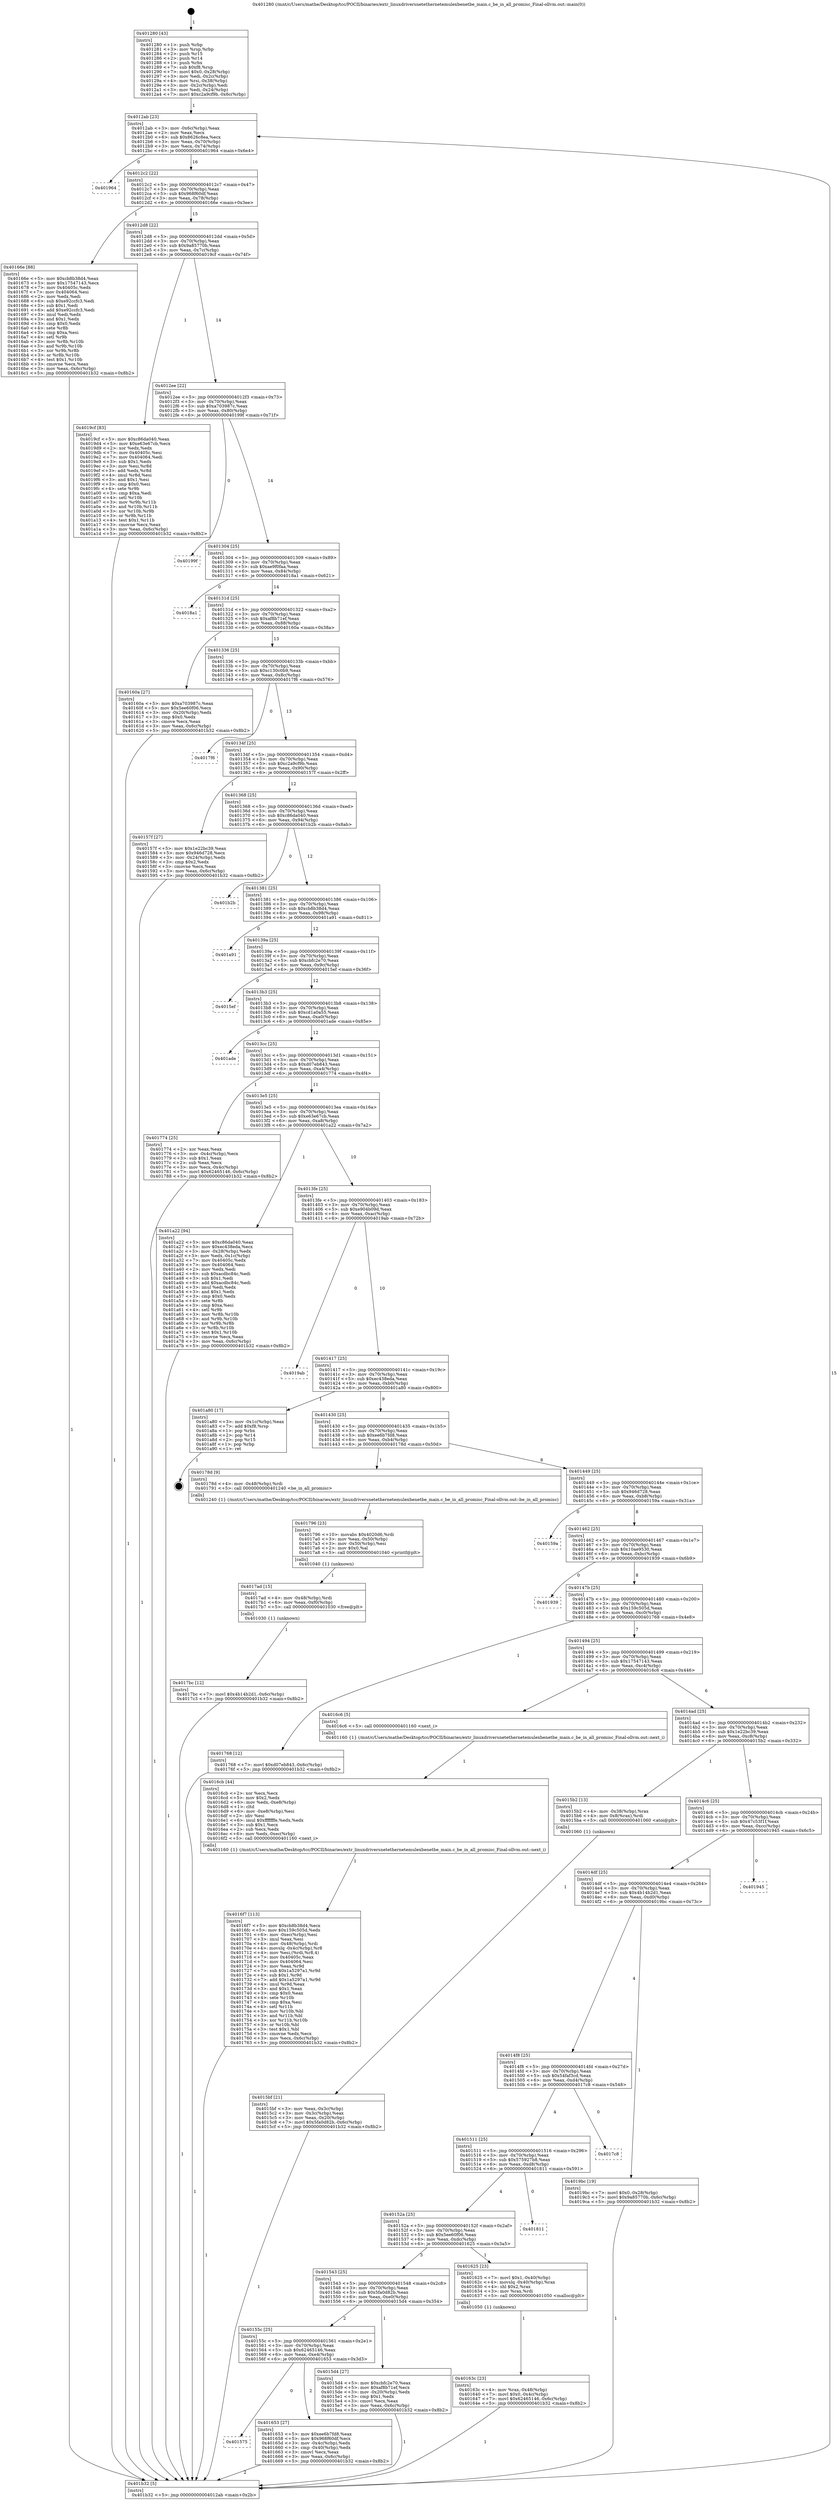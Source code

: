 digraph "0x401280" {
  label = "0x401280 (/mnt/c/Users/mathe/Desktop/tcc/POCII/binaries/extr_linuxdriversnetethernetemulexbenetbe_main.c_be_in_all_promisc_Final-ollvm.out::main(0))"
  labelloc = "t"
  node[shape=record]

  Entry [label="",width=0.3,height=0.3,shape=circle,fillcolor=black,style=filled]
  "0x4012ab" [label="{
     0x4012ab [23]\l
     | [instrs]\l
     &nbsp;&nbsp;0x4012ab \<+3\>: mov -0x6c(%rbp),%eax\l
     &nbsp;&nbsp;0x4012ae \<+2\>: mov %eax,%ecx\l
     &nbsp;&nbsp;0x4012b0 \<+6\>: sub $0x8626c8ea,%ecx\l
     &nbsp;&nbsp;0x4012b6 \<+3\>: mov %eax,-0x70(%rbp)\l
     &nbsp;&nbsp;0x4012b9 \<+3\>: mov %ecx,-0x74(%rbp)\l
     &nbsp;&nbsp;0x4012bc \<+6\>: je 0000000000401964 \<main+0x6e4\>\l
  }"]
  "0x401964" [label="{
     0x401964\l
  }", style=dashed]
  "0x4012c2" [label="{
     0x4012c2 [22]\l
     | [instrs]\l
     &nbsp;&nbsp;0x4012c2 \<+5\>: jmp 00000000004012c7 \<main+0x47\>\l
     &nbsp;&nbsp;0x4012c7 \<+3\>: mov -0x70(%rbp),%eax\l
     &nbsp;&nbsp;0x4012ca \<+5\>: sub $0x968f60df,%eax\l
     &nbsp;&nbsp;0x4012cf \<+3\>: mov %eax,-0x78(%rbp)\l
     &nbsp;&nbsp;0x4012d2 \<+6\>: je 000000000040166e \<main+0x3ee\>\l
  }"]
  Exit [label="",width=0.3,height=0.3,shape=circle,fillcolor=black,style=filled,peripheries=2]
  "0x40166e" [label="{
     0x40166e [88]\l
     | [instrs]\l
     &nbsp;&nbsp;0x40166e \<+5\>: mov $0xcb8b38d4,%eax\l
     &nbsp;&nbsp;0x401673 \<+5\>: mov $0x17547143,%ecx\l
     &nbsp;&nbsp;0x401678 \<+7\>: mov 0x40405c,%edx\l
     &nbsp;&nbsp;0x40167f \<+7\>: mov 0x404064,%esi\l
     &nbsp;&nbsp;0x401686 \<+2\>: mov %edx,%edi\l
     &nbsp;&nbsp;0x401688 \<+6\>: sub $0xe92ccfc3,%edi\l
     &nbsp;&nbsp;0x40168e \<+3\>: sub $0x1,%edi\l
     &nbsp;&nbsp;0x401691 \<+6\>: add $0xe92ccfc3,%edi\l
     &nbsp;&nbsp;0x401697 \<+3\>: imul %edi,%edx\l
     &nbsp;&nbsp;0x40169a \<+3\>: and $0x1,%edx\l
     &nbsp;&nbsp;0x40169d \<+3\>: cmp $0x0,%edx\l
     &nbsp;&nbsp;0x4016a0 \<+4\>: sete %r8b\l
     &nbsp;&nbsp;0x4016a4 \<+3\>: cmp $0xa,%esi\l
     &nbsp;&nbsp;0x4016a7 \<+4\>: setl %r9b\l
     &nbsp;&nbsp;0x4016ab \<+3\>: mov %r8b,%r10b\l
     &nbsp;&nbsp;0x4016ae \<+3\>: and %r9b,%r10b\l
     &nbsp;&nbsp;0x4016b1 \<+3\>: xor %r9b,%r8b\l
     &nbsp;&nbsp;0x4016b4 \<+3\>: or %r8b,%r10b\l
     &nbsp;&nbsp;0x4016b7 \<+4\>: test $0x1,%r10b\l
     &nbsp;&nbsp;0x4016bb \<+3\>: cmovne %ecx,%eax\l
     &nbsp;&nbsp;0x4016be \<+3\>: mov %eax,-0x6c(%rbp)\l
     &nbsp;&nbsp;0x4016c1 \<+5\>: jmp 0000000000401b32 \<main+0x8b2\>\l
  }"]
  "0x4012d8" [label="{
     0x4012d8 [22]\l
     | [instrs]\l
     &nbsp;&nbsp;0x4012d8 \<+5\>: jmp 00000000004012dd \<main+0x5d\>\l
     &nbsp;&nbsp;0x4012dd \<+3\>: mov -0x70(%rbp),%eax\l
     &nbsp;&nbsp;0x4012e0 \<+5\>: sub $0x9a85770b,%eax\l
     &nbsp;&nbsp;0x4012e5 \<+3\>: mov %eax,-0x7c(%rbp)\l
     &nbsp;&nbsp;0x4012e8 \<+6\>: je 00000000004019cf \<main+0x74f\>\l
  }"]
  "0x4017bc" [label="{
     0x4017bc [12]\l
     | [instrs]\l
     &nbsp;&nbsp;0x4017bc \<+7\>: movl $0x4b14b2d1,-0x6c(%rbp)\l
     &nbsp;&nbsp;0x4017c3 \<+5\>: jmp 0000000000401b32 \<main+0x8b2\>\l
  }"]
  "0x4019cf" [label="{
     0x4019cf [83]\l
     | [instrs]\l
     &nbsp;&nbsp;0x4019cf \<+5\>: mov $0xc86da040,%eax\l
     &nbsp;&nbsp;0x4019d4 \<+5\>: mov $0xe63e67cb,%ecx\l
     &nbsp;&nbsp;0x4019d9 \<+2\>: xor %edx,%edx\l
     &nbsp;&nbsp;0x4019db \<+7\>: mov 0x40405c,%esi\l
     &nbsp;&nbsp;0x4019e2 \<+7\>: mov 0x404064,%edi\l
     &nbsp;&nbsp;0x4019e9 \<+3\>: sub $0x1,%edx\l
     &nbsp;&nbsp;0x4019ec \<+3\>: mov %esi,%r8d\l
     &nbsp;&nbsp;0x4019ef \<+3\>: add %edx,%r8d\l
     &nbsp;&nbsp;0x4019f2 \<+4\>: imul %r8d,%esi\l
     &nbsp;&nbsp;0x4019f6 \<+3\>: and $0x1,%esi\l
     &nbsp;&nbsp;0x4019f9 \<+3\>: cmp $0x0,%esi\l
     &nbsp;&nbsp;0x4019fc \<+4\>: sete %r9b\l
     &nbsp;&nbsp;0x401a00 \<+3\>: cmp $0xa,%edi\l
     &nbsp;&nbsp;0x401a03 \<+4\>: setl %r10b\l
     &nbsp;&nbsp;0x401a07 \<+3\>: mov %r9b,%r11b\l
     &nbsp;&nbsp;0x401a0a \<+3\>: and %r10b,%r11b\l
     &nbsp;&nbsp;0x401a0d \<+3\>: xor %r10b,%r9b\l
     &nbsp;&nbsp;0x401a10 \<+3\>: or %r9b,%r11b\l
     &nbsp;&nbsp;0x401a13 \<+4\>: test $0x1,%r11b\l
     &nbsp;&nbsp;0x401a17 \<+3\>: cmovne %ecx,%eax\l
     &nbsp;&nbsp;0x401a1a \<+3\>: mov %eax,-0x6c(%rbp)\l
     &nbsp;&nbsp;0x401a1d \<+5\>: jmp 0000000000401b32 \<main+0x8b2\>\l
  }"]
  "0x4012ee" [label="{
     0x4012ee [22]\l
     | [instrs]\l
     &nbsp;&nbsp;0x4012ee \<+5\>: jmp 00000000004012f3 \<main+0x73\>\l
     &nbsp;&nbsp;0x4012f3 \<+3\>: mov -0x70(%rbp),%eax\l
     &nbsp;&nbsp;0x4012f6 \<+5\>: sub $0xa703987c,%eax\l
     &nbsp;&nbsp;0x4012fb \<+3\>: mov %eax,-0x80(%rbp)\l
     &nbsp;&nbsp;0x4012fe \<+6\>: je 000000000040199f \<main+0x71f\>\l
  }"]
  "0x4017ad" [label="{
     0x4017ad [15]\l
     | [instrs]\l
     &nbsp;&nbsp;0x4017ad \<+4\>: mov -0x48(%rbp),%rdi\l
     &nbsp;&nbsp;0x4017b1 \<+6\>: mov %eax,-0xf0(%rbp)\l
     &nbsp;&nbsp;0x4017b7 \<+5\>: call 0000000000401030 \<free@plt\>\l
     | [calls]\l
     &nbsp;&nbsp;0x401030 \{1\} (unknown)\l
  }"]
  "0x40199f" [label="{
     0x40199f\l
  }", style=dashed]
  "0x401304" [label="{
     0x401304 [25]\l
     | [instrs]\l
     &nbsp;&nbsp;0x401304 \<+5\>: jmp 0000000000401309 \<main+0x89\>\l
     &nbsp;&nbsp;0x401309 \<+3\>: mov -0x70(%rbp),%eax\l
     &nbsp;&nbsp;0x40130c \<+5\>: sub $0xae9f0faa,%eax\l
     &nbsp;&nbsp;0x401311 \<+6\>: mov %eax,-0x84(%rbp)\l
     &nbsp;&nbsp;0x401317 \<+6\>: je 00000000004018a1 \<main+0x621\>\l
  }"]
  "0x401796" [label="{
     0x401796 [23]\l
     | [instrs]\l
     &nbsp;&nbsp;0x401796 \<+10\>: movabs $0x4020d6,%rdi\l
     &nbsp;&nbsp;0x4017a0 \<+3\>: mov %eax,-0x50(%rbp)\l
     &nbsp;&nbsp;0x4017a3 \<+3\>: mov -0x50(%rbp),%esi\l
     &nbsp;&nbsp;0x4017a6 \<+2\>: mov $0x0,%al\l
     &nbsp;&nbsp;0x4017a8 \<+5\>: call 0000000000401040 \<printf@plt\>\l
     | [calls]\l
     &nbsp;&nbsp;0x401040 \{1\} (unknown)\l
  }"]
  "0x4018a1" [label="{
     0x4018a1\l
  }", style=dashed]
  "0x40131d" [label="{
     0x40131d [25]\l
     | [instrs]\l
     &nbsp;&nbsp;0x40131d \<+5\>: jmp 0000000000401322 \<main+0xa2\>\l
     &nbsp;&nbsp;0x401322 \<+3\>: mov -0x70(%rbp),%eax\l
     &nbsp;&nbsp;0x401325 \<+5\>: sub $0xaf8b71ef,%eax\l
     &nbsp;&nbsp;0x40132a \<+6\>: mov %eax,-0x88(%rbp)\l
     &nbsp;&nbsp;0x401330 \<+6\>: je 000000000040160a \<main+0x38a\>\l
  }"]
  "0x4016f7" [label="{
     0x4016f7 [113]\l
     | [instrs]\l
     &nbsp;&nbsp;0x4016f7 \<+5\>: mov $0xcb8b38d4,%ecx\l
     &nbsp;&nbsp;0x4016fc \<+5\>: mov $0x159c505d,%edx\l
     &nbsp;&nbsp;0x401701 \<+6\>: mov -0xec(%rbp),%esi\l
     &nbsp;&nbsp;0x401707 \<+3\>: imul %eax,%esi\l
     &nbsp;&nbsp;0x40170a \<+4\>: mov -0x48(%rbp),%rdi\l
     &nbsp;&nbsp;0x40170e \<+4\>: movslq -0x4c(%rbp),%r8\l
     &nbsp;&nbsp;0x401712 \<+4\>: mov %esi,(%rdi,%r8,4)\l
     &nbsp;&nbsp;0x401716 \<+7\>: mov 0x40405c,%eax\l
     &nbsp;&nbsp;0x40171d \<+7\>: mov 0x404064,%esi\l
     &nbsp;&nbsp;0x401724 \<+3\>: mov %eax,%r9d\l
     &nbsp;&nbsp;0x401727 \<+7\>: sub $0x1a5297a1,%r9d\l
     &nbsp;&nbsp;0x40172e \<+4\>: sub $0x1,%r9d\l
     &nbsp;&nbsp;0x401732 \<+7\>: add $0x1a5297a1,%r9d\l
     &nbsp;&nbsp;0x401739 \<+4\>: imul %r9d,%eax\l
     &nbsp;&nbsp;0x40173d \<+3\>: and $0x1,%eax\l
     &nbsp;&nbsp;0x401740 \<+3\>: cmp $0x0,%eax\l
     &nbsp;&nbsp;0x401743 \<+4\>: sete %r10b\l
     &nbsp;&nbsp;0x401747 \<+3\>: cmp $0xa,%esi\l
     &nbsp;&nbsp;0x40174a \<+4\>: setl %r11b\l
     &nbsp;&nbsp;0x40174e \<+3\>: mov %r10b,%bl\l
     &nbsp;&nbsp;0x401751 \<+3\>: and %r11b,%bl\l
     &nbsp;&nbsp;0x401754 \<+3\>: xor %r11b,%r10b\l
     &nbsp;&nbsp;0x401757 \<+3\>: or %r10b,%bl\l
     &nbsp;&nbsp;0x40175a \<+3\>: test $0x1,%bl\l
     &nbsp;&nbsp;0x40175d \<+3\>: cmovne %edx,%ecx\l
     &nbsp;&nbsp;0x401760 \<+3\>: mov %ecx,-0x6c(%rbp)\l
     &nbsp;&nbsp;0x401763 \<+5\>: jmp 0000000000401b32 \<main+0x8b2\>\l
  }"]
  "0x40160a" [label="{
     0x40160a [27]\l
     | [instrs]\l
     &nbsp;&nbsp;0x40160a \<+5\>: mov $0xa703987c,%eax\l
     &nbsp;&nbsp;0x40160f \<+5\>: mov $0x5ee60f06,%ecx\l
     &nbsp;&nbsp;0x401614 \<+3\>: mov -0x20(%rbp),%edx\l
     &nbsp;&nbsp;0x401617 \<+3\>: cmp $0x0,%edx\l
     &nbsp;&nbsp;0x40161a \<+3\>: cmove %ecx,%eax\l
     &nbsp;&nbsp;0x40161d \<+3\>: mov %eax,-0x6c(%rbp)\l
     &nbsp;&nbsp;0x401620 \<+5\>: jmp 0000000000401b32 \<main+0x8b2\>\l
  }"]
  "0x401336" [label="{
     0x401336 [25]\l
     | [instrs]\l
     &nbsp;&nbsp;0x401336 \<+5\>: jmp 000000000040133b \<main+0xbb\>\l
     &nbsp;&nbsp;0x40133b \<+3\>: mov -0x70(%rbp),%eax\l
     &nbsp;&nbsp;0x40133e \<+5\>: sub $0xc130c0b9,%eax\l
     &nbsp;&nbsp;0x401343 \<+6\>: mov %eax,-0x8c(%rbp)\l
     &nbsp;&nbsp;0x401349 \<+6\>: je 00000000004017f6 \<main+0x576\>\l
  }"]
  "0x4016cb" [label="{
     0x4016cb [44]\l
     | [instrs]\l
     &nbsp;&nbsp;0x4016cb \<+2\>: xor %ecx,%ecx\l
     &nbsp;&nbsp;0x4016cd \<+5\>: mov $0x2,%edx\l
     &nbsp;&nbsp;0x4016d2 \<+6\>: mov %edx,-0xe8(%rbp)\l
     &nbsp;&nbsp;0x4016d8 \<+1\>: cltd\l
     &nbsp;&nbsp;0x4016d9 \<+6\>: mov -0xe8(%rbp),%esi\l
     &nbsp;&nbsp;0x4016df \<+2\>: idiv %esi\l
     &nbsp;&nbsp;0x4016e1 \<+6\>: imul $0xfffffffe,%edx,%edx\l
     &nbsp;&nbsp;0x4016e7 \<+3\>: sub $0x1,%ecx\l
     &nbsp;&nbsp;0x4016ea \<+2\>: sub %ecx,%edx\l
     &nbsp;&nbsp;0x4016ec \<+6\>: mov %edx,-0xec(%rbp)\l
     &nbsp;&nbsp;0x4016f2 \<+5\>: call 0000000000401160 \<next_i\>\l
     | [calls]\l
     &nbsp;&nbsp;0x401160 \{1\} (/mnt/c/Users/mathe/Desktop/tcc/POCII/binaries/extr_linuxdriversnetethernetemulexbenetbe_main.c_be_in_all_promisc_Final-ollvm.out::next_i)\l
  }"]
  "0x4017f6" [label="{
     0x4017f6\l
  }", style=dashed]
  "0x40134f" [label="{
     0x40134f [25]\l
     | [instrs]\l
     &nbsp;&nbsp;0x40134f \<+5\>: jmp 0000000000401354 \<main+0xd4\>\l
     &nbsp;&nbsp;0x401354 \<+3\>: mov -0x70(%rbp),%eax\l
     &nbsp;&nbsp;0x401357 \<+5\>: sub $0xc2a9cf9b,%eax\l
     &nbsp;&nbsp;0x40135c \<+6\>: mov %eax,-0x90(%rbp)\l
     &nbsp;&nbsp;0x401362 \<+6\>: je 000000000040157f \<main+0x2ff\>\l
  }"]
  "0x401575" [label="{
     0x401575\l
  }", style=dashed]
  "0x40157f" [label="{
     0x40157f [27]\l
     | [instrs]\l
     &nbsp;&nbsp;0x40157f \<+5\>: mov $0x1e22bc39,%eax\l
     &nbsp;&nbsp;0x401584 \<+5\>: mov $0x946d728,%ecx\l
     &nbsp;&nbsp;0x401589 \<+3\>: mov -0x24(%rbp),%edx\l
     &nbsp;&nbsp;0x40158c \<+3\>: cmp $0x2,%edx\l
     &nbsp;&nbsp;0x40158f \<+3\>: cmovne %ecx,%eax\l
     &nbsp;&nbsp;0x401592 \<+3\>: mov %eax,-0x6c(%rbp)\l
     &nbsp;&nbsp;0x401595 \<+5\>: jmp 0000000000401b32 \<main+0x8b2\>\l
  }"]
  "0x401368" [label="{
     0x401368 [25]\l
     | [instrs]\l
     &nbsp;&nbsp;0x401368 \<+5\>: jmp 000000000040136d \<main+0xed\>\l
     &nbsp;&nbsp;0x40136d \<+3\>: mov -0x70(%rbp),%eax\l
     &nbsp;&nbsp;0x401370 \<+5\>: sub $0xc86da040,%eax\l
     &nbsp;&nbsp;0x401375 \<+6\>: mov %eax,-0x94(%rbp)\l
     &nbsp;&nbsp;0x40137b \<+6\>: je 0000000000401b2b \<main+0x8ab\>\l
  }"]
  "0x401b32" [label="{
     0x401b32 [5]\l
     | [instrs]\l
     &nbsp;&nbsp;0x401b32 \<+5\>: jmp 00000000004012ab \<main+0x2b\>\l
  }"]
  "0x401280" [label="{
     0x401280 [43]\l
     | [instrs]\l
     &nbsp;&nbsp;0x401280 \<+1\>: push %rbp\l
     &nbsp;&nbsp;0x401281 \<+3\>: mov %rsp,%rbp\l
     &nbsp;&nbsp;0x401284 \<+2\>: push %r15\l
     &nbsp;&nbsp;0x401286 \<+2\>: push %r14\l
     &nbsp;&nbsp;0x401288 \<+1\>: push %rbx\l
     &nbsp;&nbsp;0x401289 \<+7\>: sub $0xf8,%rsp\l
     &nbsp;&nbsp;0x401290 \<+7\>: movl $0x0,-0x28(%rbp)\l
     &nbsp;&nbsp;0x401297 \<+3\>: mov %edi,-0x2c(%rbp)\l
     &nbsp;&nbsp;0x40129a \<+4\>: mov %rsi,-0x38(%rbp)\l
     &nbsp;&nbsp;0x40129e \<+3\>: mov -0x2c(%rbp),%edi\l
     &nbsp;&nbsp;0x4012a1 \<+3\>: mov %edi,-0x24(%rbp)\l
     &nbsp;&nbsp;0x4012a4 \<+7\>: movl $0xc2a9cf9b,-0x6c(%rbp)\l
  }"]
  "0x401653" [label="{
     0x401653 [27]\l
     | [instrs]\l
     &nbsp;&nbsp;0x401653 \<+5\>: mov $0xee6b7fd8,%eax\l
     &nbsp;&nbsp;0x401658 \<+5\>: mov $0x968f60df,%ecx\l
     &nbsp;&nbsp;0x40165d \<+3\>: mov -0x4c(%rbp),%edx\l
     &nbsp;&nbsp;0x401660 \<+3\>: cmp -0x40(%rbp),%edx\l
     &nbsp;&nbsp;0x401663 \<+3\>: cmovl %ecx,%eax\l
     &nbsp;&nbsp;0x401666 \<+3\>: mov %eax,-0x6c(%rbp)\l
     &nbsp;&nbsp;0x401669 \<+5\>: jmp 0000000000401b32 \<main+0x8b2\>\l
  }"]
  "0x401b2b" [label="{
     0x401b2b\l
  }", style=dashed]
  "0x401381" [label="{
     0x401381 [25]\l
     | [instrs]\l
     &nbsp;&nbsp;0x401381 \<+5\>: jmp 0000000000401386 \<main+0x106\>\l
     &nbsp;&nbsp;0x401386 \<+3\>: mov -0x70(%rbp),%eax\l
     &nbsp;&nbsp;0x401389 \<+5\>: sub $0xcb8b38d4,%eax\l
     &nbsp;&nbsp;0x40138e \<+6\>: mov %eax,-0x98(%rbp)\l
     &nbsp;&nbsp;0x401394 \<+6\>: je 0000000000401a91 \<main+0x811\>\l
  }"]
  "0x40163c" [label="{
     0x40163c [23]\l
     | [instrs]\l
     &nbsp;&nbsp;0x40163c \<+4\>: mov %rax,-0x48(%rbp)\l
     &nbsp;&nbsp;0x401640 \<+7\>: movl $0x0,-0x4c(%rbp)\l
     &nbsp;&nbsp;0x401647 \<+7\>: movl $0x62465146,-0x6c(%rbp)\l
     &nbsp;&nbsp;0x40164e \<+5\>: jmp 0000000000401b32 \<main+0x8b2\>\l
  }"]
  "0x401a91" [label="{
     0x401a91\l
  }", style=dashed]
  "0x40139a" [label="{
     0x40139a [25]\l
     | [instrs]\l
     &nbsp;&nbsp;0x40139a \<+5\>: jmp 000000000040139f \<main+0x11f\>\l
     &nbsp;&nbsp;0x40139f \<+3\>: mov -0x70(%rbp),%eax\l
     &nbsp;&nbsp;0x4013a2 \<+5\>: sub $0xcbfc2e70,%eax\l
     &nbsp;&nbsp;0x4013a7 \<+6\>: mov %eax,-0x9c(%rbp)\l
     &nbsp;&nbsp;0x4013ad \<+6\>: je 00000000004015ef \<main+0x36f\>\l
  }"]
  "0x40155c" [label="{
     0x40155c [25]\l
     | [instrs]\l
     &nbsp;&nbsp;0x40155c \<+5\>: jmp 0000000000401561 \<main+0x2e1\>\l
     &nbsp;&nbsp;0x401561 \<+3\>: mov -0x70(%rbp),%eax\l
     &nbsp;&nbsp;0x401564 \<+5\>: sub $0x62465146,%eax\l
     &nbsp;&nbsp;0x401569 \<+6\>: mov %eax,-0xe4(%rbp)\l
     &nbsp;&nbsp;0x40156f \<+6\>: je 0000000000401653 \<main+0x3d3\>\l
  }"]
  "0x4015ef" [label="{
     0x4015ef\l
  }", style=dashed]
  "0x4013b3" [label="{
     0x4013b3 [25]\l
     | [instrs]\l
     &nbsp;&nbsp;0x4013b3 \<+5\>: jmp 00000000004013b8 \<main+0x138\>\l
     &nbsp;&nbsp;0x4013b8 \<+3\>: mov -0x70(%rbp),%eax\l
     &nbsp;&nbsp;0x4013bb \<+5\>: sub $0xcd1a0a55,%eax\l
     &nbsp;&nbsp;0x4013c0 \<+6\>: mov %eax,-0xa0(%rbp)\l
     &nbsp;&nbsp;0x4013c6 \<+6\>: je 0000000000401ade \<main+0x85e\>\l
  }"]
  "0x4015d4" [label="{
     0x4015d4 [27]\l
     | [instrs]\l
     &nbsp;&nbsp;0x4015d4 \<+5\>: mov $0xcbfc2e70,%eax\l
     &nbsp;&nbsp;0x4015d9 \<+5\>: mov $0xaf8b71ef,%ecx\l
     &nbsp;&nbsp;0x4015de \<+3\>: mov -0x20(%rbp),%edx\l
     &nbsp;&nbsp;0x4015e1 \<+3\>: cmp $0x1,%edx\l
     &nbsp;&nbsp;0x4015e4 \<+3\>: cmovl %ecx,%eax\l
     &nbsp;&nbsp;0x4015e7 \<+3\>: mov %eax,-0x6c(%rbp)\l
     &nbsp;&nbsp;0x4015ea \<+5\>: jmp 0000000000401b32 \<main+0x8b2\>\l
  }"]
  "0x401ade" [label="{
     0x401ade\l
  }", style=dashed]
  "0x4013cc" [label="{
     0x4013cc [25]\l
     | [instrs]\l
     &nbsp;&nbsp;0x4013cc \<+5\>: jmp 00000000004013d1 \<main+0x151\>\l
     &nbsp;&nbsp;0x4013d1 \<+3\>: mov -0x70(%rbp),%eax\l
     &nbsp;&nbsp;0x4013d4 \<+5\>: sub $0xd07eb843,%eax\l
     &nbsp;&nbsp;0x4013d9 \<+6\>: mov %eax,-0xa4(%rbp)\l
     &nbsp;&nbsp;0x4013df \<+6\>: je 0000000000401774 \<main+0x4f4\>\l
  }"]
  "0x401543" [label="{
     0x401543 [25]\l
     | [instrs]\l
     &nbsp;&nbsp;0x401543 \<+5\>: jmp 0000000000401548 \<main+0x2c8\>\l
     &nbsp;&nbsp;0x401548 \<+3\>: mov -0x70(%rbp),%eax\l
     &nbsp;&nbsp;0x40154b \<+5\>: sub $0x5fa0d82b,%eax\l
     &nbsp;&nbsp;0x401550 \<+6\>: mov %eax,-0xe0(%rbp)\l
     &nbsp;&nbsp;0x401556 \<+6\>: je 00000000004015d4 \<main+0x354\>\l
  }"]
  "0x401774" [label="{
     0x401774 [25]\l
     | [instrs]\l
     &nbsp;&nbsp;0x401774 \<+2\>: xor %eax,%eax\l
     &nbsp;&nbsp;0x401776 \<+3\>: mov -0x4c(%rbp),%ecx\l
     &nbsp;&nbsp;0x401779 \<+3\>: sub $0x1,%eax\l
     &nbsp;&nbsp;0x40177c \<+2\>: sub %eax,%ecx\l
     &nbsp;&nbsp;0x40177e \<+3\>: mov %ecx,-0x4c(%rbp)\l
     &nbsp;&nbsp;0x401781 \<+7\>: movl $0x62465146,-0x6c(%rbp)\l
     &nbsp;&nbsp;0x401788 \<+5\>: jmp 0000000000401b32 \<main+0x8b2\>\l
  }"]
  "0x4013e5" [label="{
     0x4013e5 [25]\l
     | [instrs]\l
     &nbsp;&nbsp;0x4013e5 \<+5\>: jmp 00000000004013ea \<main+0x16a\>\l
     &nbsp;&nbsp;0x4013ea \<+3\>: mov -0x70(%rbp),%eax\l
     &nbsp;&nbsp;0x4013ed \<+5\>: sub $0xe63e67cb,%eax\l
     &nbsp;&nbsp;0x4013f2 \<+6\>: mov %eax,-0xa8(%rbp)\l
     &nbsp;&nbsp;0x4013f8 \<+6\>: je 0000000000401a22 \<main+0x7a2\>\l
  }"]
  "0x401625" [label="{
     0x401625 [23]\l
     | [instrs]\l
     &nbsp;&nbsp;0x401625 \<+7\>: movl $0x1,-0x40(%rbp)\l
     &nbsp;&nbsp;0x40162c \<+4\>: movslq -0x40(%rbp),%rax\l
     &nbsp;&nbsp;0x401630 \<+4\>: shl $0x2,%rax\l
     &nbsp;&nbsp;0x401634 \<+3\>: mov %rax,%rdi\l
     &nbsp;&nbsp;0x401637 \<+5\>: call 0000000000401050 \<malloc@plt\>\l
     | [calls]\l
     &nbsp;&nbsp;0x401050 \{1\} (unknown)\l
  }"]
  "0x401a22" [label="{
     0x401a22 [94]\l
     | [instrs]\l
     &nbsp;&nbsp;0x401a22 \<+5\>: mov $0xc86da040,%eax\l
     &nbsp;&nbsp;0x401a27 \<+5\>: mov $0xec438eda,%ecx\l
     &nbsp;&nbsp;0x401a2c \<+3\>: mov -0x28(%rbp),%edx\l
     &nbsp;&nbsp;0x401a2f \<+3\>: mov %edx,-0x1c(%rbp)\l
     &nbsp;&nbsp;0x401a32 \<+7\>: mov 0x40405c,%edx\l
     &nbsp;&nbsp;0x401a39 \<+7\>: mov 0x404064,%esi\l
     &nbsp;&nbsp;0x401a40 \<+2\>: mov %edx,%edi\l
     &nbsp;&nbsp;0x401a42 \<+6\>: sub $0xacdbc84c,%edi\l
     &nbsp;&nbsp;0x401a48 \<+3\>: sub $0x1,%edi\l
     &nbsp;&nbsp;0x401a4b \<+6\>: add $0xacdbc84c,%edi\l
     &nbsp;&nbsp;0x401a51 \<+3\>: imul %edi,%edx\l
     &nbsp;&nbsp;0x401a54 \<+3\>: and $0x1,%edx\l
     &nbsp;&nbsp;0x401a57 \<+3\>: cmp $0x0,%edx\l
     &nbsp;&nbsp;0x401a5a \<+4\>: sete %r8b\l
     &nbsp;&nbsp;0x401a5e \<+3\>: cmp $0xa,%esi\l
     &nbsp;&nbsp;0x401a61 \<+4\>: setl %r9b\l
     &nbsp;&nbsp;0x401a65 \<+3\>: mov %r8b,%r10b\l
     &nbsp;&nbsp;0x401a68 \<+3\>: and %r9b,%r10b\l
     &nbsp;&nbsp;0x401a6b \<+3\>: xor %r9b,%r8b\l
     &nbsp;&nbsp;0x401a6e \<+3\>: or %r8b,%r10b\l
     &nbsp;&nbsp;0x401a71 \<+4\>: test $0x1,%r10b\l
     &nbsp;&nbsp;0x401a75 \<+3\>: cmovne %ecx,%eax\l
     &nbsp;&nbsp;0x401a78 \<+3\>: mov %eax,-0x6c(%rbp)\l
     &nbsp;&nbsp;0x401a7b \<+5\>: jmp 0000000000401b32 \<main+0x8b2\>\l
  }"]
  "0x4013fe" [label="{
     0x4013fe [25]\l
     | [instrs]\l
     &nbsp;&nbsp;0x4013fe \<+5\>: jmp 0000000000401403 \<main+0x183\>\l
     &nbsp;&nbsp;0x401403 \<+3\>: mov -0x70(%rbp),%eax\l
     &nbsp;&nbsp;0x401406 \<+5\>: sub $0xe904b09d,%eax\l
     &nbsp;&nbsp;0x40140b \<+6\>: mov %eax,-0xac(%rbp)\l
     &nbsp;&nbsp;0x401411 \<+6\>: je 00000000004019ab \<main+0x72b\>\l
  }"]
  "0x40152a" [label="{
     0x40152a [25]\l
     | [instrs]\l
     &nbsp;&nbsp;0x40152a \<+5\>: jmp 000000000040152f \<main+0x2af\>\l
     &nbsp;&nbsp;0x40152f \<+3\>: mov -0x70(%rbp),%eax\l
     &nbsp;&nbsp;0x401532 \<+5\>: sub $0x5ee60f06,%eax\l
     &nbsp;&nbsp;0x401537 \<+6\>: mov %eax,-0xdc(%rbp)\l
     &nbsp;&nbsp;0x40153d \<+6\>: je 0000000000401625 \<main+0x3a5\>\l
  }"]
  "0x4019ab" [label="{
     0x4019ab\l
  }", style=dashed]
  "0x401417" [label="{
     0x401417 [25]\l
     | [instrs]\l
     &nbsp;&nbsp;0x401417 \<+5\>: jmp 000000000040141c \<main+0x19c\>\l
     &nbsp;&nbsp;0x40141c \<+3\>: mov -0x70(%rbp),%eax\l
     &nbsp;&nbsp;0x40141f \<+5\>: sub $0xec438eda,%eax\l
     &nbsp;&nbsp;0x401424 \<+6\>: mov %eax,-0xb0(%rbp)\l
     &nbsp;&nbsp;0x40142a \<+6\>: je 0000000000401a80 \<main+0x800\>\l
  }"]
  "0x401811" [label="{
     0x401811\l
  }", style=dashed]
  "0x401a80" [label="{
     0x401a80 [17]\l
     | [instrs]\l
     &nbsp;&nbsp;0x401a80 \<+3\>: mov -0x1c(%rbp),%eax\l
     &nbsp;&nbsp;0x401a83 \<+7\>: add $0xf8,%rsp\l
     &nbsp;&nbsp;0x401a8a \<+1\>: pop %rbx\l
     &nbsp;&nbsp;0x401a8b \<+2\>: pop %r14\l
     &nbsp;&nbsp;0x401a8d \<+2\>: pop %r15\l
     &nbsp;&nbsp;0x401a8f \<+1\>: pop %rbp\l
     &nbsp;&nbsp;0x401a90 \<+1\>: ret\l
  }"]
  "0x401430" [label="{
     0x401430 [25]\l
     | [instrs]\l
     &nbsp;&nbsp;0x401430 \<+5\>: jmp 0000000000401435 \<main+0x1b5\>\l
     &nbsp;&nbsp;0x401435 \<+3\>: mov -0x70(%rbp),%eax\l
     &nbsp;&nbsp;0x401438 \<+5\>: sub $0xee6b7fd8,%eax\l
     &nbsp;&nbsp;0x40143d \<+6\>: mov %eax,-0xb4(%rbp)\l
     &nbsp;&nbsp;0x401443 \<+6\>: je 000000000040178d \<main+0x50d\>\l
  }"]
  "0x401511" [label="{
     0x401511 [25]\l
     | [instrs]\l
     &nbsp;&nbsp;0x401511 \<+5\>: jmp 0000000000401516 \<main+0x296\>\l
     &nbsp;&nbsp;0x401516 \<+3\>: mov -0x70(%rbp),%eax\l
     &nbsp;&nbsp;0x401519 \<+5\>: sub $0x575927b8,%eax\l
     &nbsp;&nbsp;0x40151e \<+6\>: mov %eax,-0xd8(%rbp)\l
     &nbsp;&nbsp;0x401524 \<+6\>: je 0000000000401811 \<main+0x591\>\l
  }"]
  "0x40178d" [label="{
     0x40178d [9]\l
     | [instrs]\l
     &nbsp;&nbsp;0x40178d \<+4\>: mov -0x48(%rbp),%rdi\l
     &nbsp;&nbsp;0x401791 \<+5\>: call 0000000000401240 \<be_in_all_promisc\>\l
     | [calls]\l
     &nbsp;&nbsp;0x401240 \{1\} (/mnt/c/Users/mathe/Desktop/tcc/POCII/binaries/extr_linuxdriversnetethernetemulexbenetbe_main.c_be_in_all_promisc_Final-ollvm.out::be_in_all_promisc)\l
  }"]
  "0x401449" [label="{
     0x401449 [25]\l
     | [instrs]\l
     &nbsp;&nbsp;0x401449 \<+5\>: jmp 000000000040144e \<main+0x1ce\>\l
     &nbsp;&nbsp;0x40144e \<+3\>: mov -0x70(%rbp),%eax\l
     &nbsp;&nbsp;0x401451 \<+5\>: sub $0x946d728,%eax\l
     &nbsp;&nbsp;0x401456 \<+6\>: mov %eax,-0xb8(%rbp)\l
     &nbsp;&nbsp;0x40145c \<+6\>: je 000000000040159a \<main+0x31a\>\l
  }"]
  "0x4017c8" [label="{
     0x4017c8\l
  }", style=dashed]
  "0x40159a" [label="{
     0x40159a\l
  }", style=dashed]
  "0x401462" [label="{
     0x401462 [25]\l
     | [instrs]\l
     &nbsp;&nbsp;0x401462 \<+5\>: jmp 0000000000401467 \<main+0x1e7\>\l
     &nbsp;&nbsp;0x401467 \<+3\>: mov -0x70(%rbp),%eax\l
     &nbsp;&nbsp;0x40146a \<+5\>: sub $0x10ae9530,%eax\l
     &nbsp;&nbsp;0x40146f \<+6\>: mov %eax,-0xbc(%rbp)\l
     &nbsp;&nbsp;0x401475 \<+6\>: je 0000000000401939 \<main+0x6b9\>\l
  }"]
  "0x4014f8" [label="{
     0x4014f8 [25]\l
     | [instrs]\l
     &nbsp;&nbsp;0x4014f8 \<+5\>: jmp 00000000004014fd \<main+0x27d\>\l
     &nbsp;&nbsp;0x4014fd \<+3\>: mov -0x70(%rbp),%eax\l
     &nbsp;&nbsp;0x401500 \<+5\>: sub $0x54faf3cd,%eax\l
     &nbsp;&nbsp;0x401505 \<+6\>: mov %eax,-0xd4(%rbp)\l
     &nbsp;&nbsp;0x40150b \<+6\>: je 00000000004017c8 \<main+0x548\>\l
  }"]
  "0x401939" [label="{
     0x401939\l
  }", style=dashed]
  "0x40147b" [label="{
     0x40147b [25]\l
     | [instrs]\l
     &nbsp;&nbsp;0x40147b \<+5\>: jmp 0000000000401480 \<main+0x200\>\l
     &nbsp;&nbsp;0x401480 \<+3\>: mov -0x70(%rbp),%eax\l
     &nbsp;&nbsp;0x401483 \<+5\>: sub $0x159c505d,%eax\l
     &nbsp;&nbsp;0x401488 \<+6\>: mov %eax,-0xc0(%rbp)\l
     &nbsp;&nbsp;0x40148e \<+6\>: je 0000000000401768 \<main+0x4e8\>\l
  }"]
  "0x4019bc" [label="{
     0x4019bc [19]\l
     | [instrs]\l
     &nbsp;&nbsp;0x4019bc \<+7\>: movl $0x0,-0x28(%rbp)\l
     &nbsp;&nbsp;0x4019c3 \<+7\>: movl $0x9a85770b,-0x6c(%rbp)\l
     &nbsp;&nbsp;0x4019ca \<+5\>: jmp 0000000000401b32 \<main+0x8b2\>\l
  }"]
  "0x401768" [label="{
     0x401768 [12]\l
     | [instrs]\l
     &nbsp;&nbsp;0x401768 \<+7\>: movl $0xd07eb843,-0x6c(%rbp)\l
     &nbsp;&nbsp;0x40176f \<+5\>: jmp 0000000000401b32 \<main+0x8b2\>\l
  }"]
  "0x401494" [label="{
     0x401494 [25]\l
     | [instrs]\l
     &nbsp;&nbsp;0x401494 \<+5\>: jmp 0000000000401499 \<main+0x219\>\l
     &nbsp;&nbsp;0x401499 \<+3\>: mov -0x70(%rbp),%eax\l
     &nbsp;&nbsp;0x40149c \<+5\>: sub $0x17547143,%eax\l
     &nbsp;&nbsp;0x4014a1 \<+6\>: mov %eax,-0xc4(%rbp)\l
     &nbsp;&nbsp;0x4014a7 \<+6\>: je 00000000004016c6 \<main+0x446\>\l
  }"]
  "0x4014df" [label="{
     0x4014df [25]\l
     | [instrs]\l
     &nbsp;&nbsp;0x4014df \<+5\>: jmp 00000000004014e4 \<main+0x264\>\l
     &nbsp;&nbsp;0x4014e4 \<+3\>: mov -0x70(%rbp),%eax\l
     &nbsp;&nbsp;0x4014e7 \<+5\>: sub $0x4b14b2d1,%eax\l
     &nbsp;&nbsp;0x4014ec \<+6\>: mov %eax,-0xd0(%rbp)\l
     &nbsp;&nbsp;0x4014f2 \<+6\>: je 00000000004019bc \<main+0x73c\>\l
  }"]
  "0x4016c6" [label="{
     0x4016c6 [5]\l
     | [instrs]\l
     &nbsp;&nbsp;0x4016c6 \<+5\>: call 0000000000401160 \<next_i\>\l
     | [calls]\l
     &nbsp;&nbsp;0x401160 \{1\} (/mnt/c/Users/mathe/Desktop/tcc/POCII/binaries/extr_linuxdriversnetethernetemulexbenetbe_main.c_be_in_all_promisc_Final-ollvm.out::next_i)\l
  }"]
  "0x4014ad" [label="{
     0x4014ad [25]\l
     | [instrs]\l
     &nbsp;&nbsp;0x4014ad \<+5\>: jmp 00000000004014b2 \<main+0x232\>\l
     &nbsp;&nbsp;0x4014b2 \<+3\>: mov -0x70(%rbp),%eax\l
     &nbsp;&nbsp;0x4014b5 \<+5\>: sub $0x1e22bc39,%eax\l
     &nbsp;&nbsp;0x4014ba \<+6\>: mov %eax,-0xc8(%rbp)\l
     &nbsp;&nbsp;0x4014c0 \<+6\>: je 00000000004015b2 \<main+0x332\>\l
  }"]
  "0x401945" [label="{
     0x401945\l
  }", style=dashed]
  "0x4015b2" [label="{
     0x4015b2 [13]\l
     | [instrs]\l
     &nbsp;&nbsp;0x4015b2 \<+4\>: mov -0x38(%rbp),%rax\l
     &nbsp;&nbsp;0x4015b6 \<+4\>: mov 0x8(%rax),%rdi\l
     &nbsp;&nbsp;0x4015ba \<+5\>: call 0000000000401060 \<atoi@plt\>\l
     | [calls]\l
     &nbsp;&nbsp;0x401060 \{1\} (unknown)\l
  }"]
  "0x4014c6" [label="{
     0x4014c6 [25]\l
     | [instrs]\l
     &nbsp;&nbsp;0x4014c6 \<+5\>: jmp 00000000004014cb \<main+0x24b\>\l
     &nbsp;&nbsp;0x4014cb \<+3\>: mov -0x70(%rbp),%eax\l
     &nbsp;&nbsp;0x4014ce \<+5\>: sub $0x47c53f1f,%eax\l
     &nbsp;&nbsp;0x4014d3 \<+6\>: mov %eax,-0xcc(%rbp)\l
     &nbsp;&nbsp;0x4014d9 \<+6\>: je 0000000000401945 \<main+0x6c5\>\l
  }"]
  "0x4015bf" [label="{
     0x4015bf [21]\l
     | [instrs]\l
     &nbsp;&nbsp;0x4015bf \<+3\>: mov %eax,-0x3c(%rbp)\l
     &nbsp;&nbsp;0x4015c2 \<+3\>: mov -0x3c(%rbp),%eax\l
     &nbsp;&nbsp;0x4015c5 \<+3\>: mov %eax,-0x20(%rbp)\l
     &nbsp;&nbsp;0x4015c8 \<+7\>: movl $0x5fa0d82b,-0x6c(%rbp)\l
     &nbsp;&nbsp;0x4015cf \<+5\>: jmp 0000000000401b32 \<main+0x8b2\>\l
  }"]
  Entry -> "0x401280" [label=" 1"]
  "0x4012ab" -> "0x401964" [label=" 0"]
  "0x4012ab" -> "0x4012c2" [label=" 16"]
  "0x401a80" -> Exit [label=" 1"]
  "0x4012c2" -> "0x40166e" [label=" 1"]
  "0x4012c2" -> "0x4012d8" [label=" 15"]
  "0x401a22" -> "0x401b32" [label=" 1"]
  "0x4012d8" -> "0x4019cf" [label=" 1"]
  "0x4012d8" -> "0x4012ee" [label=" 14"]
  "0x4019cf" -> "0x401b32" [label=" 1"]
  "0x4012ee" -> "0x40199f" [label=" 0"]
  "0x4012ee" -> "0x401304" [label=" 14"]
  "0x4019bc" -> "0x401b32" [label=" 1"]
  "0x401304" -> "0x4018a1" [label=" 0"]
  "0x401304" -> "0x40131d" [label=" 14"]
  "0x4017bc" -> "0x401b32" [label=" 1"]
  "0x40131d" -> "0x40160a" [label=" 1"]
  "0x40131d" -> "0x401336" [label=" 13"]
  "0x4017ad" -> "0x4017bc" [label=" 1"]
  "0x401336" -> "0x4017f6" [label=" 0"]
  "0x401336" -> "0x40134f" [label=" 13"]
  "0x401796" -> "0x4017ad" [label=" 1"]
  "0x40134f" -> "0x40157f" [label=" 1"]
  "0x40134f" -> "0x401368" [label=" 12"]
  "0x40157f" -> "0x401b32" [label=" 1"]
  "0x401280" -> "0x4012ab" [label=" 1"]
  "0x401b32" -> "0x4012ab" [label=" 15"]
  "0x40178d" -> "0x401796" [label=" 1"]
  "0x401368" -> "0x401b2b" [label=" 0"]
  "0x401368" -> "0x401381" [label=" 12"]
  "0x401774" -> "0x401b32" [label=" 1"]
  "0x401381" -> "0x401a91" [label=" 0"]
  "0x401381" -> "0x40139a" [label=" 12"]
  "0x4016f7" -> "0x401b32" [label=" 1"]
  "0x40139a" -> "0x4015ef" [label=" 0"]
  "0x40139a" -> "0x4013b3" [label=" 12"]
  "0x4016cb" -> "0x4016f7" [label=" 1"]
  "0x4013b3" -> "0x401ade" [label=" 0"]
  "0x4013b3" -> "0x4013cc" [label=" 12"]
  "0x4016c6" -> "0x4016cb" [label=" 1"]
  "0x4013cc" -> "0x401774" [label=" 1"]
  "0x4013cc" -> "0x4013e5" [label=" 11"]
  "0x401653" -> "0x401b32" [label=" 2"]
  "0x4013e5" -> "0x401a22" [label=" 1"]
  "0x4013e5" -> "0x4013fe" [label=" 10"]
  "0x40155c" -> "0x401575" [label=" 0"]
  "0x4013fe" -> "0x4019ab" [label=" 0"]
  "0x4013fe" -> "0x401417" [label=" 10"]
  "0x401768" -> "0x401b32" [label=" 1"]
  "0x401417" -> "0x401a80" [label=" 1"]
  "0x401417" -> "0x401430" [label=" 9"]
  "0x40163c" -> "0x401b32" [label=" 1"]
  "0x401430" -> "0x40178d" [label=" 1"]
  "0x401430" -> "0x401449" [label=" 8"]
  "0x40160a" -> "0x401b32" [label=" 1"]
  "0x401449" -> "0x40159a" [label=" 0"]
  "0x401449" -> "0x401462" [label=" 8"]
  "0x4015d4" -> "0x401b32" [label=" 1"]
  "0x401462" -> "0x401939" [label=" 0"]
  "0x401462" -> "0x40147b" [label=" 8"]
  "0x401543" -> "0x4015d4" [label=" 1"]
  "0x40147b" -> "0x401768" [label=" 1"]
  "0x40147b" -> "0x401494" [label=" 7"]
  "0x40166e" -> "0x401b32" [label=" 1"]
  "0x401494" -> "0x4016c6" [label=" 1"]
  "0x401494" -> "0x4014ad" [label=" 6"]
  "0x40152a" -> "0x401625" [label=" 1"]
  "0x4014ad" -> "0x4015b2" [label=" 1"]
  "0x4014ad" -> "0x4014c6" [label=" 5"]
  "0x4015b2" -> "0x4015bf" [label=" 1"]
  "0x4015bf" -> "0x401b32" [label=" 1"]
  "0x40155c" -> "0x401653" [label=" 2"]
  "0x4014c6" -> "0x401945" [label=" 0"]
  "0x4014c6" -> "0x4014df" [label=" 5"]
  "0x40152a" -> "0x401543" [label=" 3"]
  "0x4014df" -> "0x4019bc" [label=" 1"]
  "0x4014df" -> "0x4014f8" [label=" 4"]
  "0x401543" -> "0x40155c" [label=" 2"]
  "0x4014f8" -> "0x4017c8" [label=" 0"]
  "0x4014f8" -> "0x401511" [label=" 4"]
  "0x401625" -> "0x40163c" [label=" 1"]
  "0x401511" -> "0x401811" [label=" 0"]
  "0x401511" -> "0x40152a" [label=" 4"]
}
